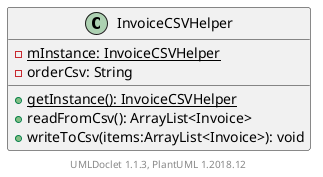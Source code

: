 @startuml

    class InvoiceCSVHelper [[../sg/edu/ntu/scse/cz2002/util/InvoiceCSVHelper.html]] {
        {static} -mInstance: InvoiceCSVHelper
        -orderCsv: String
        {static} +getInstance(): InvoiceCSVHelper
        +readFromCsv(): ArrayList<Invoice>
        +writeToCsv(items:ArrayList<Invoice>): void
    }


    center footer UMLDoclet 1.1.3, PlantUML 1.2018.12
@enduml
